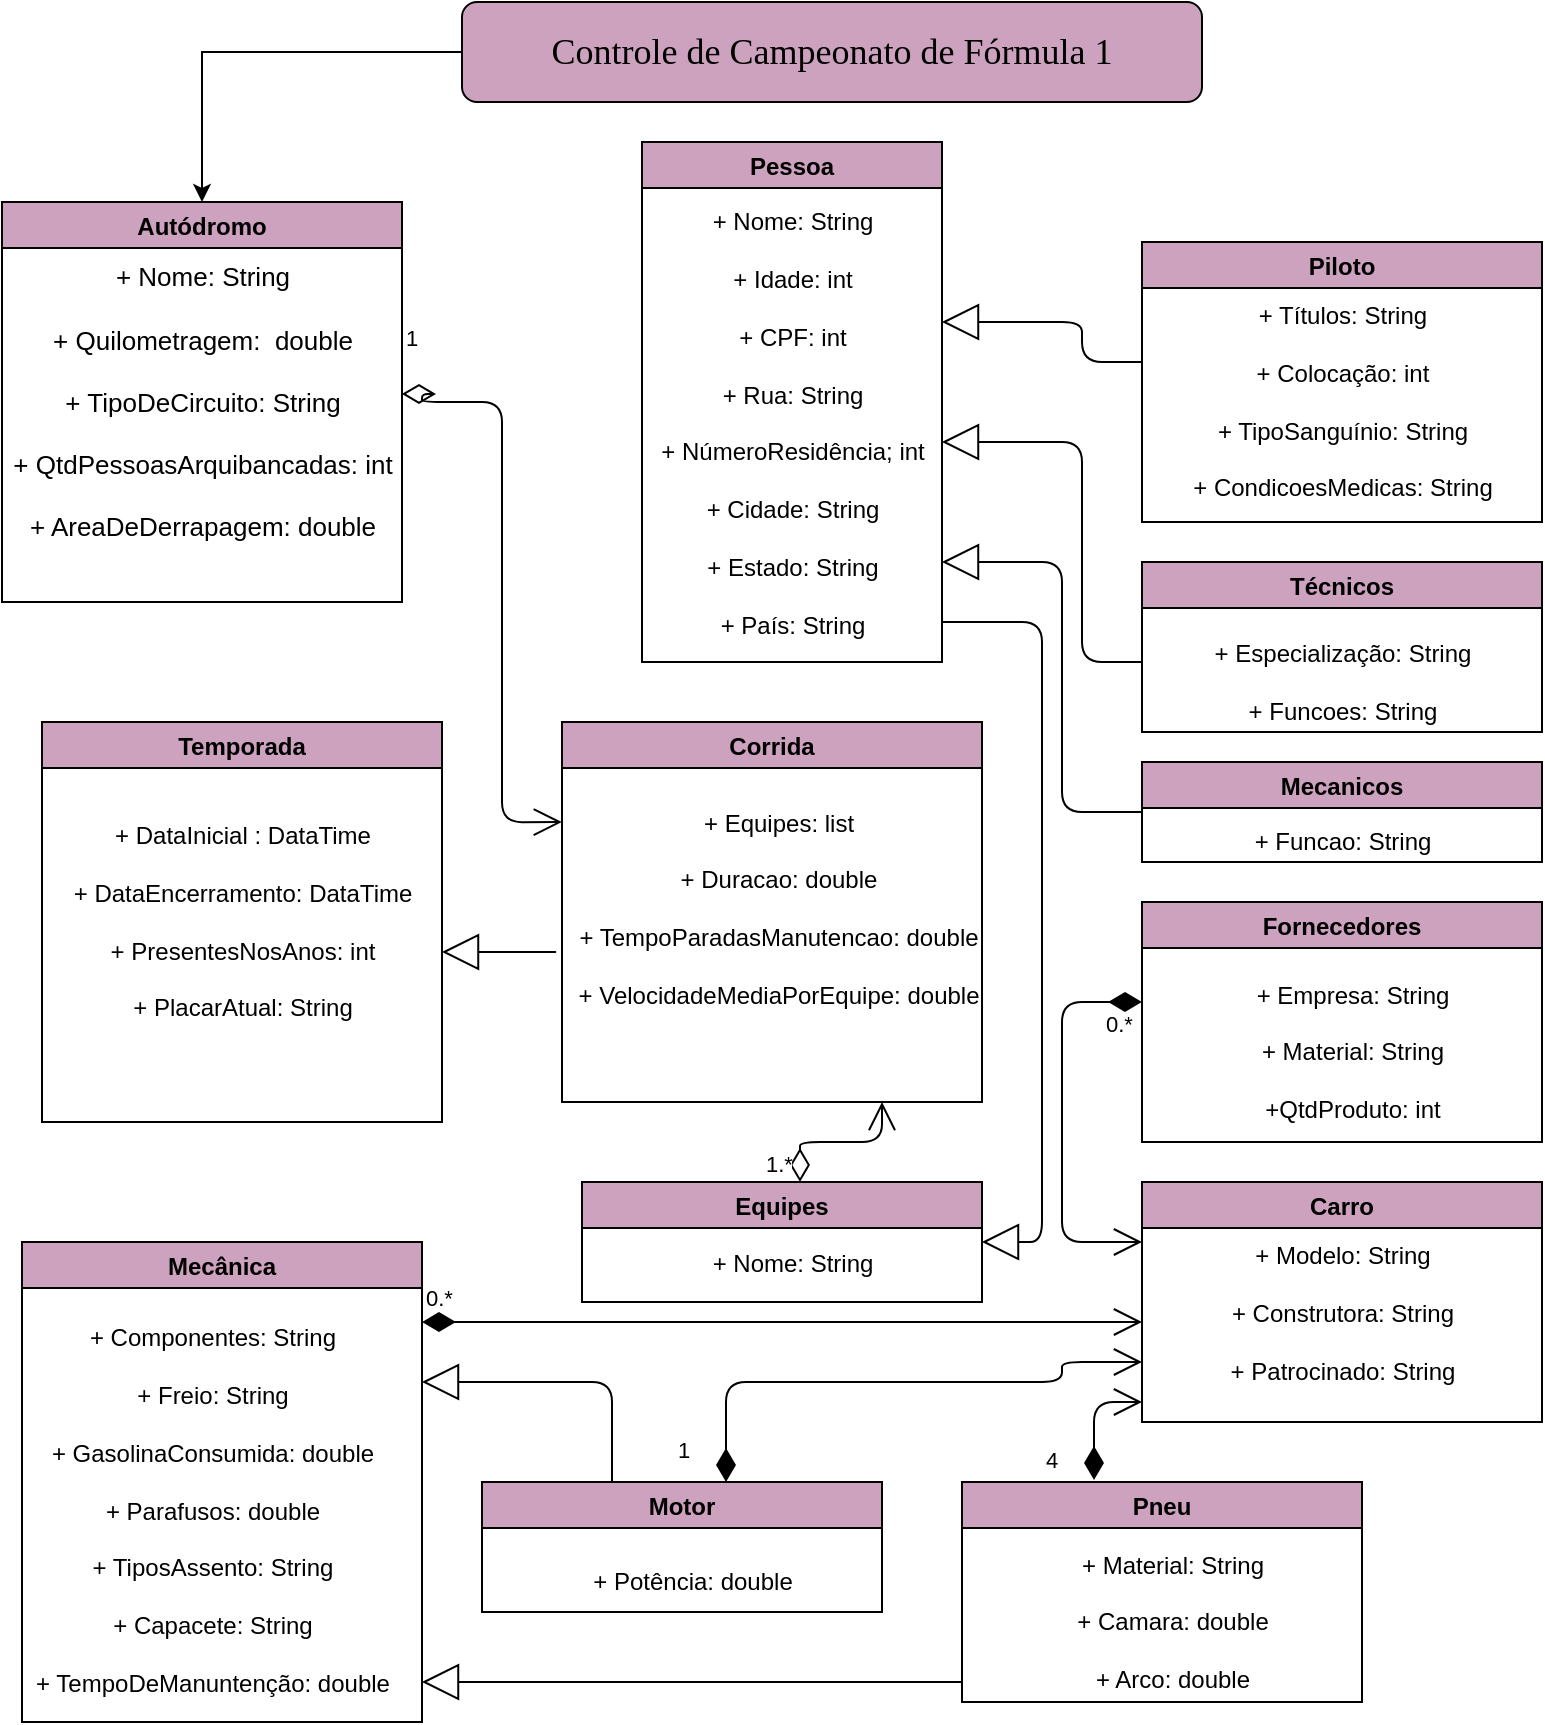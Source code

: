 <mxfile version="13.9.9" type="github">
  <diagram id="v_OnPcMUxKcqbrQeODKX" name="Page-1">
    <mxGraphModel dx="798" dy="492" grid="1" gridSize="10" guides="1" tooltips="1" connect="1" arrows="1" fold="1" page="1" pageScale="1" pageWidth="827" pageHeight="1169" math="0" shadow="0">
      <root>
        <mxCell id="0" />
        <mxCell id="1" parent="0" />
        <mxCell id="wzeUZaDkVCDDPzkDgoVB-8" style="edgeStyle=orthogonalEdgeStyle;rounded=0;orthogonalLoop=1;jettySize=auto;html=1;entryX=0.5;entryY=0;entryDx=0;entryDy=0;" parent="1" source="wzeUZaDkVCDDPzkDgoVB-2" target="wzeUZaDkVCDDPzkDgoVB-4" edge="1">
          <mxGeometry relative="1" as="geometry" />
        </mxCell>
        <mxCell id="wzeUZaDkVCDDPzkDgoVB-2" value="&lt;h2&gt;&lt;font face=&quot;Garamond&quot;&gt;&lt;span style=&quot;font-weight: normal&quot;&gt;Controle de Campeonato de Fórmula 1&lt;/span&gt;&lt;/font&gt;&lt;/h2&gt;" style="rounded=1;whiteSpace=wrap;html=1;fillColor=#CDA2BE;" parent="1" vertex="1">
          <mxGeometry x="270" y="60" width="370" height="50" as="geometry" />
        </mxCell>
        <mxCell id="wzeUZaDkVCDDPzkDgoVB-4" value="Autódromo" style="swimlane;fillColor=#CDA2BE;" parent="1" vertex="1">
          <mxGeometry x="40" y="160" width="200" height="200" as="geometry" />
        </mxCell>
        <mxCell id="wzeUZaDkVCDDPzkDgoVB-6" value="&lt;div style=&quot;font-size: 13px&quot;&gt;&lt;font style=&quot;font-size: 13px&quot;&gt;+ Nome: String&lt;br&gt;&lt;/font&gt;&lt;/div&gt;&lt;div style=&quot;font-size: 13px&quot;&gt;&lt;font style=&quot;font-size: 13px&quot;&gt;&lt;br&gt;&lt;/font&gt;&lt;/div&gt;&lt;div style=&quot;font-size: 13px&quot;&gt;&lt;font style=&quot;font-size: 13px&quot;&gt;+ Quilometragem:&amp;nbsp; double&lt;/font&gt;&lt;/div&gt;&lt;div style=&quot;font-size: 13px&quot;&gt;&lt;font style=&quot;font-size: 13px&quot;&gt;&lt;br&gt;&lt;/font&gt;&lt;/div&gt;&lt;div style=&quot;font-size: 13px&quot;&gt;&lt;font style=&quot;font-size: 13px&quot;&gt;+ TipoDeCircuito: String&lt;/font&gt;&lt;/div&gt;&lt;div style=&quot;font-size: 13px&quot;&gt;&lt;font style=&quot;font-size: 13px&quot;&gt;&lt;br&gt;&lt;/font&gt;&lt;/div&gt;&lt;div style=&quot;font-size: 13px&quot;&gt;&lt;font style=&quot;font-size: 13px&quot;&gt;+ QtdPessoasArquibancadas: int&lt;/font&gt;&lt;/div&gt;&lt;div style=&quot;font-size: 13px&quot;&gt;&lt;font style=&quot;font-size: 13px&quot;&gt;&lt;br&gt;&lt;/font&gt;&lt;/div&gt;&lt;div style=&quot;font-size: 13px&quot;&gt;&lt;font style=&quot;font-size: 13px&quot;&gt;+ AreaDeDerrapagem: double&lt;br&gt;&lt;/font&gt;&lt;/div&gt;" style="text;html=1;align=center;verticalAlign=middle;resizable=0;points=[];autosize=1;" parent="wzeUZaDkVCDDPzkDgoVB-4" vertex="1">
          <mxGeometry y="35" width="200" height="130" as="geometry" />
        </mxCell>
        <mxCell id="wzeUZaDkVCDDPzkDgoVB-9" value="Temporada" style="swimlane;fillColor=#CDA2BE;" parent="1" vertex="1">
          <mxGeometry x="60" y="420" width="200" height="200" as="geometry" />
        </mxCell>
        <mxCell id="wzeUZaDkVCDDPzkDgoVB-10" value="&lt;div&gt;+ DataInicial : DataTime&lt;/div&gt;&lt;div&gt;&lt;br&gt;&lt;/div&gt;&lt;div&gt;+ DataEncerramento: DataTime&lt;/div&gt;&lt;div&gt;&lt;br&gt;&lt;/div&gt;&lt;div&gt;+ PresentesNosAnos: int&lt;/div&gt;&lt;div&gt;&lt;br&gt;&lt;/div&gt;&lt;div&gt;+ PlacarAtual: String&lt;br&gt;&lt;/div&gt;" style="text;html=1;align=center;verticalAlign=middle;resizable=0;points=[];autosize=1;" parent="wzeUZaDkVCDDPzkDgoVB-9" vertex="1">
          <mxGeometry x="10" y="50" width="180" height="100" as="geometry" />
        </mxCell>
        <mxCell id="wzeUZaDkVCDDPzkDgoVB-11" value="Piloto" style="swimlane;fillColor=#CDA2BE;" parent="1" vertex="1">
          <mxGeometry x="610" y="180" width="200" height="140" as="geometry" />
        </mxCell>
        <mxCell id="wzeUZaDkVCDDPzkDgoVB-18" value="&lt;div&gt;+ Títulos: String&lt;/div&gt;&lt;div&gt;&lt;br&gt;&lt;/div&gt;&lt;div&gt;+ Colocação: int&lt;/div&gt;&lt;div&gt;&lt;br&gt;&lt;/div&gt;&lt;div&gt;+ TipoSanguínio: String&lt;/div&gt;&lt;div&gt;&lt;br&gt;&lt;/div&gt;&lt;div&gt;+ CondicoesMedicas: String&lt;br&gt;&lt;/div&gt;" style="text;html=1;align=center;verticalAlign=middle;resizable=0;points=[];autosize=1;" parent="wzeUZaDkVCDDPzkDgoVB-11" vertex="1">
          <mxGeometry x="15" y="30" width="170" height="100" as="geometry" />
        </mxCell>
        <mxCell id="wzeUZaDkVCDDPzkDgoVB-13" value="Pessoa" style="swimlane;fillColor=#CDA2BE;" parent="1" vertex="1">
          <mxGeometry x="360" y="130" width="150" height="260" as="geometry" />
        </mxCell>
        <mxCell id="wzeUZaDkVCDDPzkDgoVB-14" value="&lt;div&gt;+ Nome: String&lt;/div&gt;&lt;div&gt;&lt;br&gt;&lt;/div&gt;&lt;div&gt;+ Idade: int&lt;/div&gt;&lt;div&gt;&lt;br&gt;&lt;/div&gt;&lt;div&gt;+ CPF: int&lt;/div&gt;&lt;div&gt;&lt;br&gt;&lt;/div&gt;&lt;div&gt;+ Rua: String&lt;/div&gt;&lt;div&gt;&lt;br&gt;&lt;/div&gt;&lt;div&gt;+ NúmeroResidência; int&lt;/div&gt;&lt;div&gt;&lt;br&gt;&lt;/div&gt;&lt;div&gt;+ Cidade: String&lt;/div&gt;&lt;div&gt;&lt;br&gt;&lt;/div&gt;&lt;div&gt;+ Estado: String&lt;/div&gt;&lt;div&gt;&lt;br&gt;&lt;/div&gt;&lt;div&gt;+ País: String&lt;br&gt;&lt;/div&gt;&lt;div&gt;&lt;br&gt;&lt;/div&gt;&lt;div&gt;&lt;br&gt;&lt;/div&gt;" style="text;html=1;align=center;verticalAlign=middle;resizable=0;points=[];autosize=1;" parent="wzeUZaDkVCDDPzkDgoVB-13" vertex="1">
          <mxGeometry y="35" width="150" height="240" as="geometry" />
        </mxCell>
        <mxCell id="wzeUZaDkVCDDPzkDgoVB-19" value="Técnicos" style="swimlane;fillColor=#CDA2BE;" parent="1" vertex="1">
          <mxGeometry x="610" y="340" width="200" height="85" as="geometry" />
        </mxCell>
        <mxCell id="wzeUZaDkVCDDPzkDgoVB-20" value="&lt;div&gt;+ Especialização: String&lt;br&gt;&lt;/div&gt;&lt;div&gt;&lt;br&gt;&lt;/div&gt;&lt;div&gt;+ Funcoes: String&lt;br&gt;&lt;/div&gt;" style="text;html=1;align=center;verticalAlign=middle;resizable=0;points=[];autosize=1;" parent="wzeUZaDkVCDDPzkDgoVB-19" vertex="1">
          <mxGeometry x="30" y="35" width="140" height="50" as="geometry" />
        </mxCell>
        <mxCell id="wzeUZaDkVCDDPzkDgoVB-21" value="Mecanicos" style="swimlane;fillColor=#CDA2BE;" parent="1" vertex="1">
          <mxGeometry x="610" y="440" width="200" height="50" as="geometry" />
        </mxCell>
        <mxCell id="wzeUZaDkVCDDPzkDgoVB-22" value="&lt;div&gt;+ Funcao: String&lt;br&gt;&lt;/div&gt;" style="text;html=1;align=center;verticalAlign=middle;resizable=0;points=[];autosize=1;" parent="wzeUZaDkVCDDPzkDgoVB-21" vertex="1">
          <mxGeometry x="50" y="30" width="100" height="20" as="geometry" />
        </mxCell>
        <mxCell id="tKAzST4WF3AaA8PG3MqN-2" value="Equipes" style="swimlane;fillColor=#CDA2BE;startSize=23;" vertex="1" parent="1">
          <mxGeometry x="330" y="650" width="200" height="60" as="geometry" />
        </mxCell>
        <mxCell id="tKAzST4WF3AaA8PG3MqN-3" value="&lt;div&gt;+ Nome: String&lt;/div&gt;&lt;div&gt;&lt;br&gt;&lt;/div&gt;&lt;div&gt;&lt;br&gt;&lt;/div&gt;" style="text;html=1;align=center;verticalAlign=middle;resizable=0;points=[];autosize=1;" vertex="1" parent="tKAzST4WF3AaA8PG3MqN-2">
          <mxGeometry x="55" y="30" width="100" height="50" as="geometry" />
        </mxCell>
        <mxCell id="tKAzST4WF3AaA8PG3MqN-6" value="Fornecedores" style="swimlane;fillColor=#CDA2BE;" vertex="1" parent="1">
          <mxGeometry x="610" y="510" width="200" height="120" as="geometry" />
        </mxCell>
        <mxCell id="tKAzST4WF3AaA8PG3MqN-7" value="&lt;div&gt;+ Empresa: String&lt;/div&gt;&lt;div&gt;&lt;br&gt;&lt;/div&gt;&lt;div&gt;+ Material: String&lt;/div&gt;&lt;div&gt;&lt;br&gt;&lt;/div&gt;&lt;div&gt;+QtdProduto: int&lt;br&gt;&lt;/div&gt;" style="text;html=1;align=center;verticalAlign=middle;resizable=0;points=[];autosize=1;" vertex="1" parent="tKAzST4WF3AaA8PG3MqN-6">
          <mxGeometry x="50" y="35" width="110" height="80" as="geometry" />
        </mxCell>
        <mxCell id="tKAzST4WF3AaA8PG3MqN-59" value="0.*" style="endArrow=open;html=1;endSize=12;startArrow=diamondThin;startSize=14;startFill=1;edgeStyle=orthogonalEdgeStyle;align=left;verticalAlign=bottom;entryX=0;entryY=0.25;entryDx=0;entryDy=0;" edge="1" parent="tKAzST4WF3AaA8PG3MqN-6" target="tKAzST4WF3AaA8PG3MqN-8">
          <mxGeometry x="-0.4" y="20" relative="1" as="geometry">
            <mxPoint y="50" as="sourcePoint" />
            <mxPoint x="230" y="170" as="targetPoint" />
            <Array as="points">
              <mxPoint x="-40" y="170" />
            </Array>
            <mxPoint as="offset" />
          </mxGeometry>
        </mxCell>
        <mxCell id="tKAzST4WF3AaA8PG3MqN-8" value="Carro" style="swimlane;fillColor=#CDA2BE;" vertex="1" parent="1">
          <mxGeometry x="610" y="650" width="200" height="120" as="geometry" />
        </mxCell>
        <mxCell id="tKAzST4WF3AaA8PG3MqN-9" value="&lt;div&gt;+ Modelo: String&lt;/div&gt;&lt;div&gt;&lt;br&gt;&lt;/div&gt;&lt;div&gt;+ Construtora: String&lt;/div&gt;&lt;div&gt;&lt;br&gt;&lt;/div&gt;&lt;div&gt;+ Patrocinado: String&lt;/div&gt;&lt;div&gt;&lt;br&gt;&lt;/div&gt;&lt;div&gt;&lt;br&gt;&lt;/div&gt;" style="text;html=1;align=center;verticalAlign=middle;resizable=0;points=[];autosize=1;" vertex="1" parent="tKAzST4WF3AaA8PG3MqN-8">
          <mxGeometry x="35" y="30" width="130" height="100" as="geometry" />
        </mxCell>
        <mxCell id="tKAzST4WF3AaA8PG3MqN-35" value="4" style="endArrow=open;html=1;endSize=12;startArrow=diamondThin;startSize=14;startFill=1;edgeStyle=orthogonalEdgeStyle;align=left;verticalAlign=bottom;exitX=0.33;exitY=-0.009;exitDx=0;exitDy=0;exitPerimeter=0;" edge="1" parent="tKAzST4WF3AaA8PG3MqN-8" source="tKAzST4WF3AaA8PG3MqN-25">
          <mxGeometry x="-0.949" y="26" relative="1" as="geometry">
            <mxPoint x="-80" y="130" as="sourcePoint" />
            <mxPoint y="110" as="targetPoint" />
            <Array as="points">
              <mxPoint x="-24" y="110" />
            </Array>
            <mxPoint as="offset" />
          </mxGeometry>
        </mxCell>
        <mxCell id="tKAzST4WF3AaA8PG3MqN-10" value="Mecânica" style="swimlane;fillColor=#CDA2BE;" vertex="1" parent="1">
          <mxGeometry x="50" y="680" width="200" height="240" as="geometry" />
        </mxCell>
        <mxCell id="tKAzST4WF3AaA8PG3MqN-11" value="&lt;br&gt;&lt;div&gt;&lt;br&gt;&lt;/div&gt;&lt;div&gt;+ Componentes: String&lt;/div&gt;&lt;div&gt;&lt;br&gt;&lt;/div&gt;&lt;div&gt;+ Freio: String&lt;/div&gt;&lt;div&gt;&lt;br&gt;&lt;/div&gt;&lt;div&gt;+ GasolinaConsumida: double&lt;/div&gt;&lt;div&gt;&lt;br&gt;&lt;/div&gt;&lt;div&gt;+ Parafusos: double&lt;/div&gt;&lt;div&gt;&lt;br&gt;&lt;/div&gt;&lt;div&gt;+ TiposAssento: String&lt;/div&gt;&lt;div&gt;&lt;br&gt;&lt;/div&gt;&lt;div&gt;+ Capacete: String&lt;/div&gt;&lt;div&gt;&lt;br&gt;&lt;/div&gt;&lt;div&gt;+ TempoDeManuntenção: double&lt;br&gt;&lt;/div&gt;" style="text;html=1;align=center;verticalAlign=middle;resizable=0;points=[];autosize=1;" vertex="1" parent="tKAzST4WF3AaA8PG3MqN-10">
          <mxGeometry y="10" width="190" height="220" as="geometry" />
        </mxCell>
        <mxCell id="tKAzST4WF3AaA8PG3MqN-12" value="Corrida" style="swimlane;fillColor=#CDA2BE;" vertex="1" parent="1">
          <mxGeometry x="320" y="420" width="210" height="190" as="geometry" />
        </mxCell>
        <mxCell id="tKAzST4WF3AaA8PG3MqN-13" value="&lt;div&gt;+ Equipes: list&lt;br&gt;&lt;/div&gt;&lt;div&gt;&lt;br&gt;&lt;/div&gt;&lt;div&gt;+ Duracao: double&lt;/div&gt;&lt;div&gt;&lt;br&gt;&lt;/div&gt;&lt;div&gt;+ TempoParadasManutencao: double &lt;br&gt;&lt;/div&gt;&lt;div&gt;&lt;br&gt;&lt;/div&gt;&lt;div&gt;+ VelocidadeMediaPorEquipe: double&lt;/div&gt;&lt;div&gt;&lt;br&gt;&lt;/div&gt;&lt;br&gt;&lt;div&gt;&lt;br&gt;&lt;/div&gt;" style="text;html=1;align=center;verticalAlign=middle;resizable=0;points=[];autosize=1;" vertex="1" parent="tKAzST4WF3AaA8PG3MqN-12">
          <mxGeometry x="-2.5" y="40" width="220" height="150" as="geometry" />
        </mxCell>
        <mxCell id="tKAzST4WF3AaA8PG3MqN-23" value="Motor" style="swimlane;fillColor=#CDA2BE;startSize=23;" vertex="1" parent="1">
          <mxGeometry x="280" y="800" width="200" height="65" as="geometry" />
        </mxCell>
        <mxCell id="tKAzST4WF3AaA8PG3MqN-24" value="+ Potência: double" style="text;html=1;align=center;verticalAlign=middle;resizable=0;points=[];autosize=1;" vertex="1" parent="tKAzST4WF3AaA8PG3MqN-23">
          <mxGeometry x="50" y="40" width="110" height="20" as="geometry" />
        </mxCell>
        <mxCell id="tKAzST4WF3AaA8PG3MqN-25" value="Pneu" style="swimlane;fillColor=#CDA2BE;startSize=23;" vertex="1" parent="1">
          <mxGeometry x="520" y="800" width="200" height="110" as="geometry" />
        </mxCell>
        <mxCell id="tKAzST4WF3AaA8PG3MqN-26" value="&lt;div&gt;+ Material: String&lt;/div&gt;&lt;div&gt;&lt;br&gt;&lt;/div&gt;&lt;div&gt;+ Camara: double&lt;/div&gt;&lt;div&gt;&lt;br&gt;&lt;/div&gt;&lt;div&gt;+ Arco: double&lt;br&gt;&lt;/div&gt;" style="text;html=1;align=center;verticalAlign=middle;resizable=0;points=[];autosize=1;" vertex="1" parent="tKAzST4WF3AaA8PG3MqN-25">
          <mxGeometry x="50" y="30" width="110" height="80" as="geometry" />
        </mxCell>
        <mxCell id="tKAzST4WF3AaA8PG3MqN-32" value="0.*" style="endArrow=open;html=1;endSize=12;startArrow=diamondThin;startSize=14;startFill=1;edgeStyle=orthogonalEdgeStyle;align=left;verticalAlign=bottom;" edge="1" parent="1">
          <mxGeometry x="-1" y="3" relative="1" as="geometry">
            <mxPoint x="250" y="720" as="sourcePoint" />
            <mxPoint x="610" y="720" as="targetPoint" />
          </mxGeometry>
        </mxCell>
        <mxCell id="tKAzST4WF3AaA8PG3MqN-38" value="1" style="endArrow=open;html=1;endSize=12;startArrow=diamondThin;startSize=14;startFill=1;edgeStyle=orthogonalEdgeStyle;align=left;verticalAlign=bottom;exitX=0.33;exitY=-0.009;exitDx=0;exitDy=0;exitPerimeter=0;entryX=0;entryY=0.75;entryDx=0;entryDy=0;" edge="1" parent="1" target="tKAzST4WF3AaA8PG3MqN-8">
          <mxGeometry x="-0.949" y="26" relative="1" as="geometry">
            <mxPoint x="402" y="800" as="sourcePoint" />
            <mxPoint x="570" y="730" as="targetPoint" />
            <Array as="points">
              <mxPoint x="402" y="750" />
              <mxPoint x="570" y="750" />
              <mxPoint x="570" y="740" />
            </Array>
            <mxPoint as="offset" />
          </mxGeometry>
        </mxCell>
        <mxCell id="tKAzST4WF3AaA8PG3MqN-49" value="" style="endArrow=block;endSize=16;endFill=0;html=1;" edge="1" parent="1">
          <mxGeometry width="160" relative="1" as="geometry">
            <mxPoint x="520" y="900" as="sourcePoint" />
            <mxPoint x="250" y="900" as="targetPoint" />
          </mxGeometry>
        </mxCell>
        <mxCell id="tKAzST4WF3AaA8PG3MqN-50" value="" style="endArrow=block;endSize=16;endFill=0;html=1;exitX=0.325;exitY=0;exitDx=0;exitDy=0;exitPerimeter=0;" edge="1" parent="1" source="tKAzST4WF3AaA8PG3MqN-23">
          <mxGeometry width="160" relative="1" as="geometry">
            <mxPoint x="340" y="770" as="sourcePoint" />
            <mxPoint x="250" y="750" as="targetPoint" />
            <Array as="points">
              <mxPoint x="345" y="750" />
            </Array>
          </mxGeometry>
        </mxCell>
        <mxCell id="tKAzST4WF3AaA8PG3MqN-53" value="" style="endArrow=block;endSize=16;endFill=0;html=1;" edge="1" parent="1">
          <mxGeometry width="160" relative="1" as="geometry">
            <mxPoint x="610" y="240" as="sourcePoint" />
            <mxPoint x="510" y="220" as="targetPoint" />
            <Array as="points">
              <mxPoint x="580" y="240" />
              <mxPoint x="580" y="220" />
            </Array>
          </mxGeometry>
        </mxCell>
        <mxCell id="tKAzST4WF3AaA8PG3MqN-54" value="" style="endArrow=block;endSize=16;endFill=0;html=1;" edge="1" parent="1">
          <mxGeometry width="160" relative="1" as="geometry">
            <mxPoint x="610" y="390" as="sourcePoint" />
            <mxPoint x="510" y="280" as="targetPoint" />
            <Array as="points">
              <mxPoint x="580" y="390" />
              <mxPoint x="580" y="280" />
            </Array>
          </mxGeometry>
        </mxCell>
        <mxCell id="tKAzST4WF3AaA8PG3MqN-55" value="" style="endArrow=block;endSize=16;endFill=0;html=1;exitX=0;exitY=0.5;exitDx=0;exitDy=0;" edge="1" parent="1" source="wzeUZaDkVCDDPzkDgoVB-21">
          <mxGeometry width="160" relative="1" as="geometry">
            <mxPoint x="600" y="460" as="sourcePoint" />
            <mxPoint x="510" y="340" as="targetPoint" />
            <Array as="points">
              <mxPoint x="570" y="465" />
              <mxPoint x="570" y="370" />
              <mxPoint x="570" y="340" />
            </Array>
          </mxGeometry>
        </mxCell>
        <mxCell id="tKAzST4WF3AaA8PG3MqN-61" value="1.*" style="endArrow=open;html=1;endSize=12;startArrow=diamondThin;startSize=14;startFill=0;edgeStyle=orthogonalEdgeStyle;align=left;verticalAlign=bottom;" edge="1" parent="1" source="tKAzST4WF3AaA8PG3MqN-2">
          <mxGeometry x="-1" y="19" relative="1" as="geometry">
            <mxPoint x="320" y="590" as="sourcePoint" />
            <mxPoint x="480" y="610" as="targetPoint" />
            <Array as="points">
              <mxPoint x="439" y="630" />
              <mxPoint x="480" y="630" />
            </Array>
            <mxPoint as="offset" />
          </mxGeometry>
        </mxCell>
        <mxCell id="tKAzST4WF3AaA8PG3MqN-62" value="" style="endArrow=block;endSize=16;endFill=0;html=1;" edge="1" parent="1">
          <mxGeometry width="160" relative="1" as="geometry">
            <mxPoint x="310" y="535" as="sourcePoint" />
            <mxPoint x="260" y="535" as="targetPoint" />
            <Array as="points">
              <mxPoint x="320" y="535" />
            </Array>
          </mxGeometry>
        </mxCell>
        <mxCell id="tKAzST4WF3AaA8PG3MqN-63" value="1" style="endArrow=open;html=1;endSize=12;startArrow=diamondThin;startSize=14;startFill=0;edgeStyle=orthogonalEdgeStyle;align=left;verticalAlign=bottom;exitX=1;exitY=0.469;exitDx=0;exitDy=0;exitPerimeter=0;entryX=0.011;entryY=0.067;entryDx=0;entryDy=0;entryPerimeter=0;" edge="1" parent="1" source="wzeUZaDkVCDDPzkDgoVB-6" target="tKAzST4WF3AaA8PG3MqN-13">
          <mxGeometry x="-1" y="19" relative="1" as="geometry">
            <mxPoint x="270" y="280" as="sourcePoint" />
            <mxPoint x="360" y="410" as="targetPoint" />
            <Array as="points">
              <mxPoint x="250" y="256" />
              <mxPoint x="250" y="260" />
              <mxPoint x="290" y="260" />
              <mxPoint x="290" y="470" />
            </Array>
            <mxPoint as="offset" />
          </mxGeometry>
        </mxCell>
        <mxCell id="tKAzST4WF3AaA8PG3MqN-67" value="" style="endArrow=block;endSize=16;endFill=0;html=1;" edge="1" parent="1">
          <mxGeometry width="160" relative="1" as="geometry">
            <mxPoint x="510" y="370" as="sourcePoint" />
            <mxPoint x="530" y="680" as="targetPoint" />
            <Array as="points">
              <mxPoint x="560" y="370" />
              <mxPoint x="560" y="680" />
            </Array>
          </mxGeometry>
        </mxCell>
      </root>
    </mxGraphModel>
  </diagram>
</mxfile>
